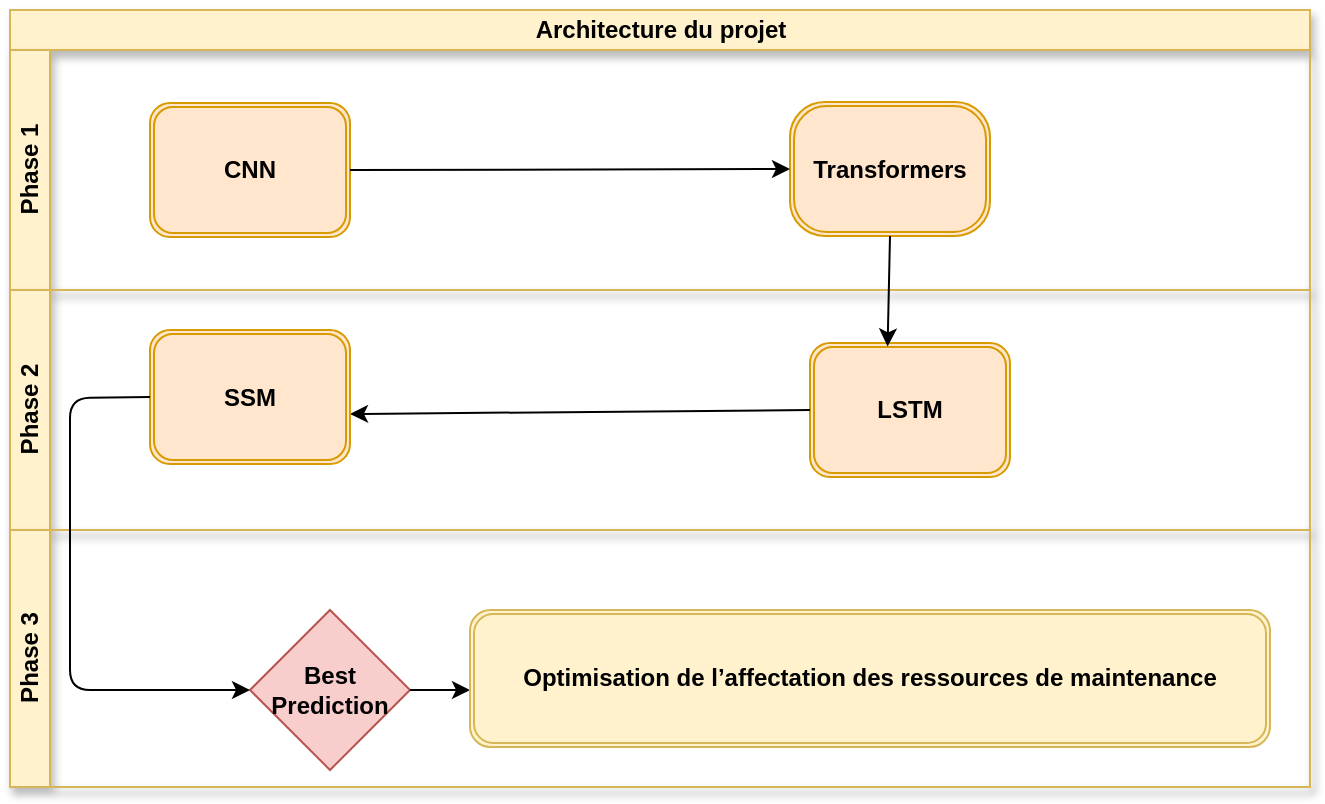 <mxfile>
    <diagram id="1INFlNTnX8W9YsKnjOnV" name="Page-1">
        <mxGraphModel dx="1676" dy="467" grid="1" gridSize="10" guides="1" tooltips="1" connect="1" arrows="1" fold="1" page="1" pageScale="1" pageWidth="850" pageHeight="1100" math="0" shadow="0">
            <root>
                <mxCell id="0"/>
                <mxCell id="1" parent="0"/>
                <mxCell id="2" value="Architecture du projet" style="swimlane;childLayout=stackLayout;resizeParent=1;resizeParentMax=0;horizontal=1;startSize=20;horizontalStack=0;html=1;fillColor=#fff2cc;strokeColor=#d6b656;shadow=1;" vertex="1" parent="1">
                    <mxGeometry x="-830" y="170" width="650" height="388.5" as="geometry"/>
                </mxCell>
                <mxCell id="3" value="Phase 1" style="swimlane;startSize=20;horizontal=0;html=1;fillColor=#fff2cc;strokeColor=#d6b656;shadow=1;" vertex="1" parent="2">
                    <mxGeometry y="20" width="650" height="120" as="geometry"/>
                </mxCell>
                <mxCell id="4" value="&lt;b&gt;CNN&lt;/b&gt;" style="shape=ext;double=1;rounded=1;whiteSpace=wrap;html=1;fillColor=#ffe6cc;strokeColor=#d79b00;" vertex="1" parent="3">
                    <mxGeometry x="70" y="26.5" width="100" height="67" as="geometry"/>
                </mxCell>
                <mxCell id="5" value="&lt;b&gt;Transformers&lt;/b&gt;" style="shape=ext;double=1;rounded=1;whiteSpace=wrap;html=1;arcSize=26;fillColor=#ffe6cc;strokeColor=#d79b00;" vertex="1" parent="3">
                    <mxGeometry x="390" y="26" width="100" height="67" as="geometry"/>
                </mxCell>
                <mxCell id="6" value="" style="endArrow=classic;html=1;exitX=1;exitY=0.5;exitDx=0;exitDy=0;entryX=0;entryY=0.5;entryDx=0;entryDy=0;" edge="1" parent="3" source="4" target="5">
                    <mxGeometry width="50" height="50" relative="1" as="geometry">
                        <mxPoint x="270" y="190" as="sourcePoint"/>
                        <mxPoint x="320" y="140" as="targetPoint"/>
                    </mxGeometry>
                </mxCell>
                <mxCell id="7" value="Phase 2" style="swimlane;startSize=20;horizontal=0;html=1;fillColor=#fff2cc;strokeColor=#d6b656;shadow=1;" vertex="1" parent="2">
                    <mxGeometry y="140" width="650" height="120" as="geometry"/>
                </mxCell>
                <mxCell id="9" value="&lt;b&gt;LSTM&lt;/b&gt;" style="shape=ext;double=1;rounded=1;whiteSpace=wrap;html=1;fillColor=#ffe6cc;strokeColor=#d79b00;" vertex="1" parent="7">
                    <mxGeometry x="400" y="26.5" width="100" height="67" as="geometry"/>
                </mxCell>
                <mxCell id="10" value="" style="endArrow=classic;html=1;exitX=0;exitY=0.5;exitDx=0;exitDy=0;entryX=1;entryY=0.627;entryDx=0;entryDy=0;entryPerimeter=0;" edge="1" parent="7" source="9" target="22">
                    <mxGeometry width="50" height="50" relative="1" as="geometry">
                        <mxPoint x="300" y="80" as="sourcePoint"/>
                        <mxPoint x="240" y="60" as="targetPoint"/>
                    </mxGeometry>
                </mxCell>
                <mxCell id="22" value="&lt;b&gt;SSM&lt;/b&gt;" style="shape=ext;double=1;rounded=1;whiteSpace=wrap;html=1;fillColor=#ffe6cc;strokeColor=#d79b00;" vertex="1" parent="7">
                    <mxGeometry x="70" y="20" width="100" height="67" as="geometry"/>
                </mxCell>
                <mxCell id="11" value="Phase 3" style="swimlane;startSize=20;horizontal=0;html=1;fillColor=#fff2cc;strokeColor=#d6b656;shadow=1;" vertex="1" parent="2">
                    <mxGeometry y="260" width="650" height="128.5" as="geometry"/>
                </mxCell>
                <mxCell id="12" value="&lt;b&gt;Best Prediction&lt;/b&gt;" style="rhombus;whiteSpace=wrap;html=1;fillColor=#f8cecc;strokeColor=#b85450;" vertex="1" parent="11">
                    <mxGeometry x="120" y="40" width="80" height="80" as="geometry"/>
                </mxCell>
                <mxCell id="14" style="edgeStyle=none;html=1;exitX=1;exitY=0.5;exitDx=0;exitDy=0;" edge="1" parent="11" source="12">
                    <mxGeometry relative="1" as="geometry">
                        <mxPoint x="230" y="80" as="targetPoint"/>
                    </mxGeometry>
                </mxCell>
                <mxCell id="20" value="&lt;b&gt;Optimisation de l’affectation des ressources de maintenance&lt;/b&gt;" style="shape=ext;double=1;rounded=1;whiteSpace=wrap;html=1;fillColor=#fff2cc;strokeColor=#d6b656;" vertex="1" parent="11">
                    <mxGeometry x="230" y="40" width="400" height="68.5" as="geometry"/>
                </mxCell>
                <mxCell id="18" style="edgeStyle=none;html=1;exitX=0.5;exitY=1;exitDx=0;exitDy=0;entryX=0.388;entryY=0.026;entryDx=0;entryDy=0;entryPerimeter=0;" edge="1" parent="2" source="5" target="9">
                    <mxGeometry relative="1" as="geometry"/>
                </mxCell>
                <mxCell id="23" style="edgeStyle=none;html=1;exitX=0;exitY=0.5;exitDx=0;exitDy=0;entryX=0;entryY=0.5;entryDx=0;entryDy=0;" edge="1" parent="2" source="22" target="12">
                    <mxGeometry relative="1" as="geometry">
                        <mxPoint x="90" y="284.75" as="sourcePoint"/>
                        <mxPoint x="270" y="285.75" as="targetPoint"/>
                        <Array as="points">
                            <mxPoint x="30" y="194"/>
                            <mxPoint x="30" y="280"/>
                            <mxPoint x="30" y="340"/>
                        </Array>
                    </mxGeometry>
                </mxCell>
            </root>
        </mxGraphModel>
    </diagram>
</mxfile>
